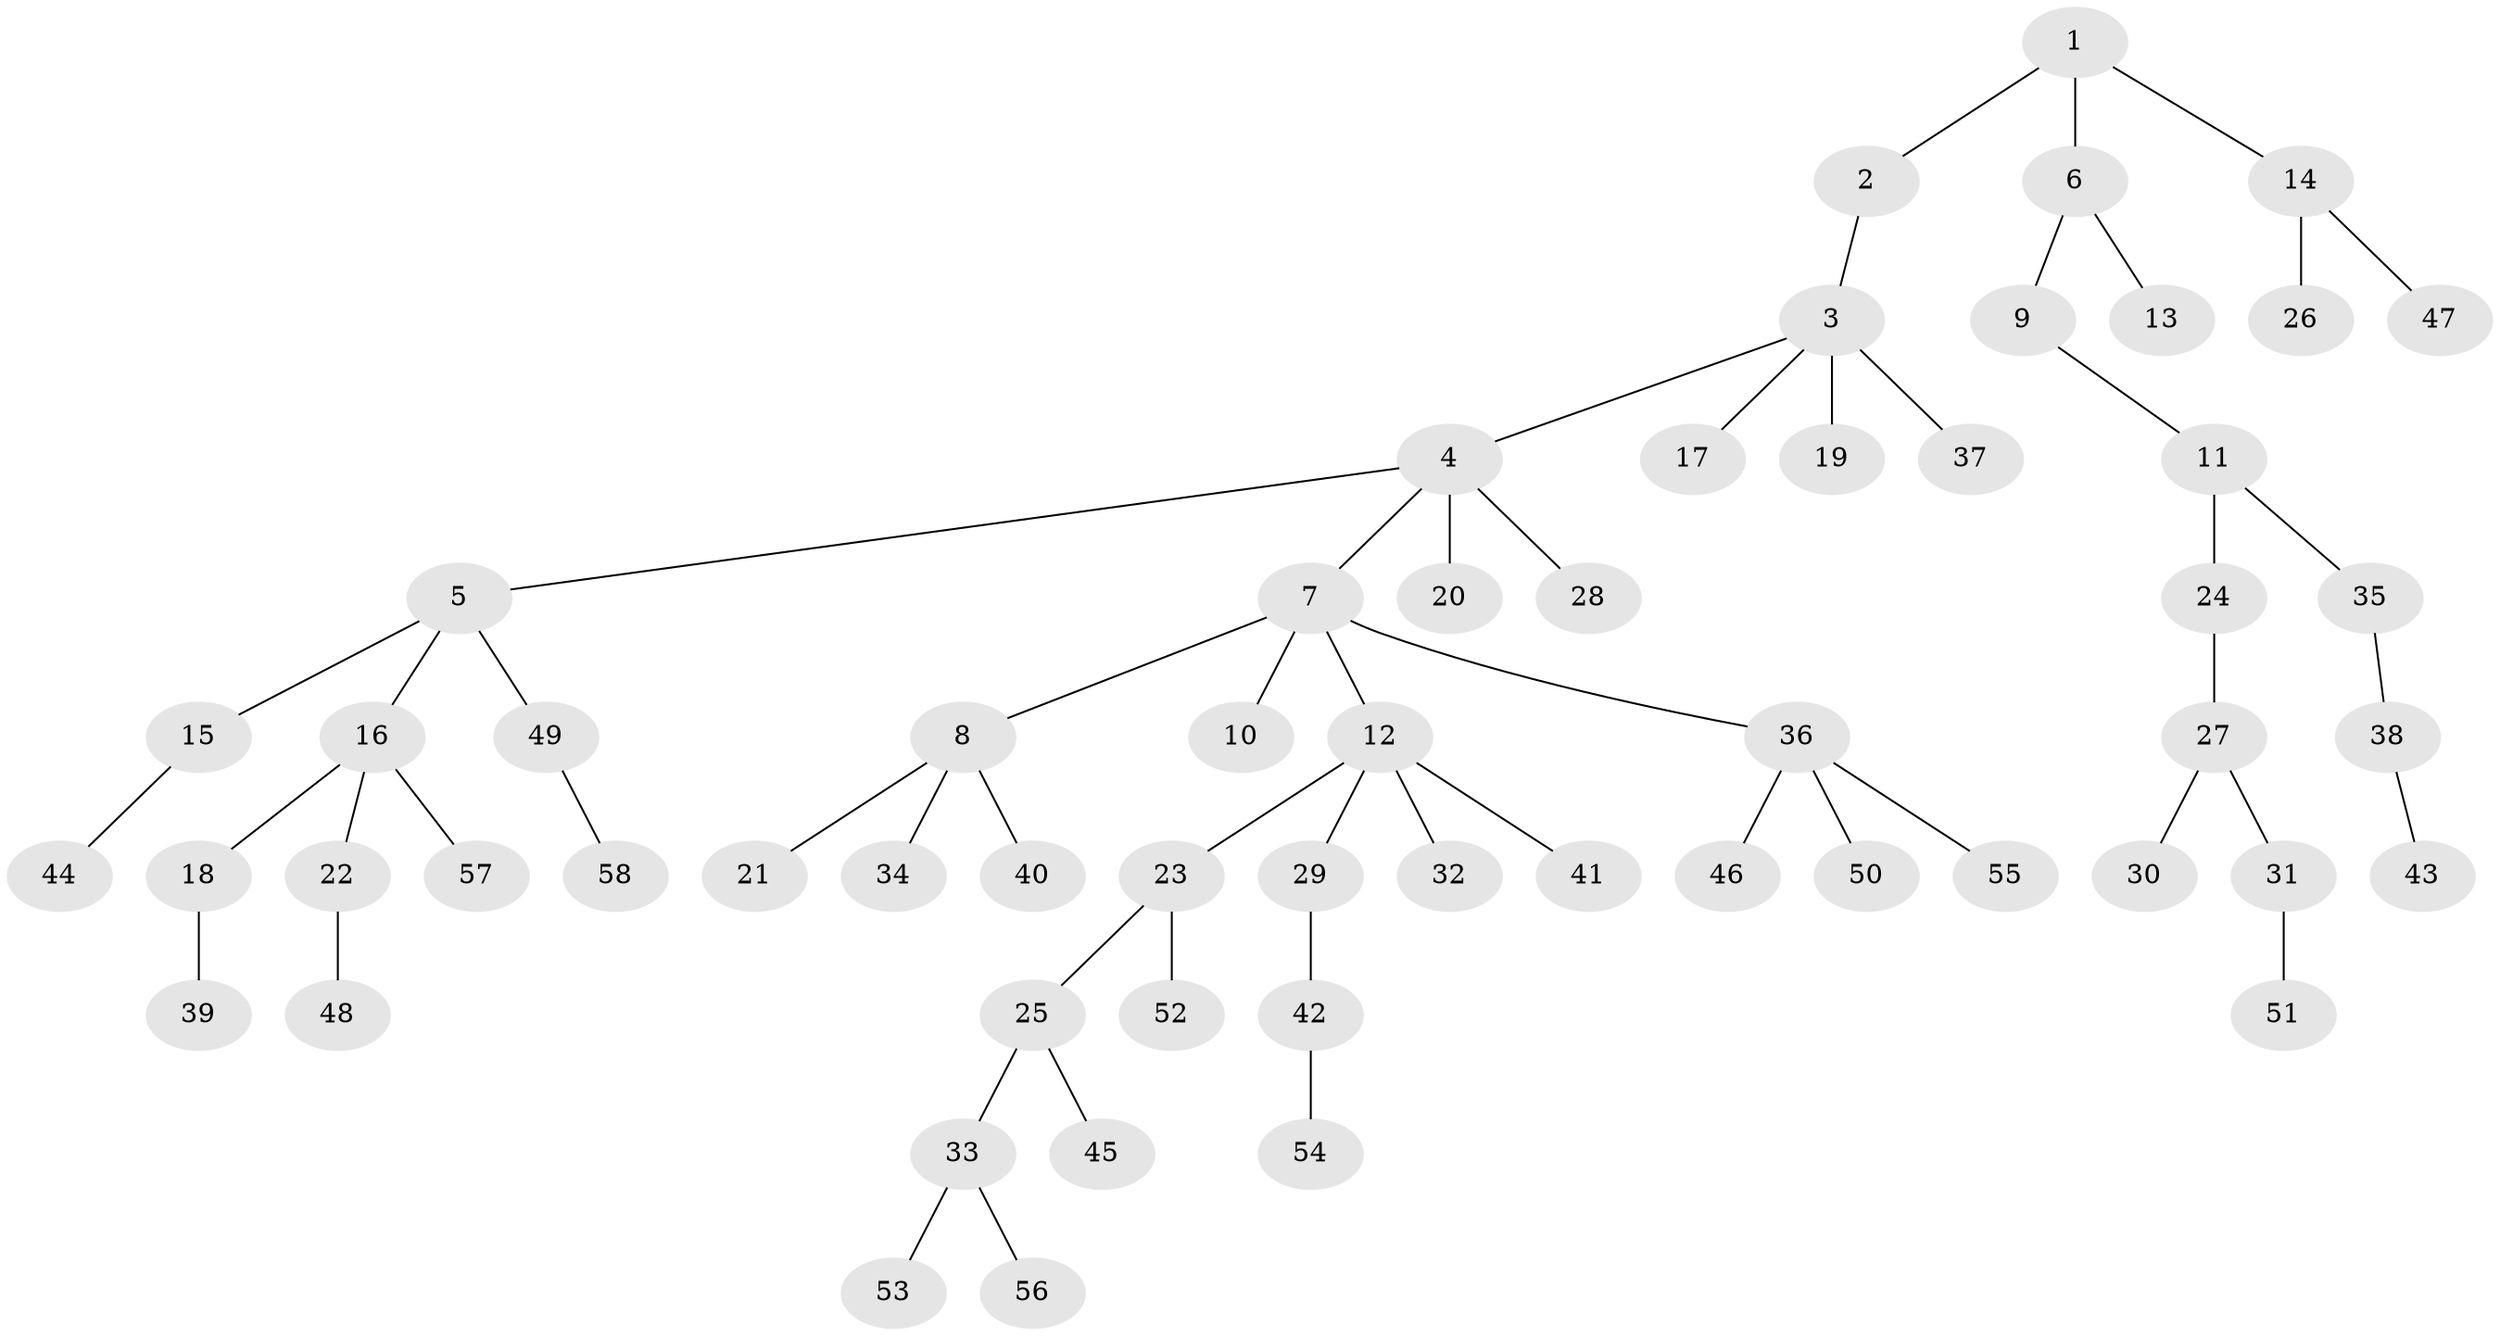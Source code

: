 // coarse degree distribution, {4: 0.13157894736842105, 2: 0.15789473684210525, 3: 0.13157894736842105, 6: 0.02631578947368421, 1: 0.5526315789473685}
// Generated by graph-tools (version 1.1) at 2025/24/03/03/25 07:24:06]
// undirected, 58 vertices, 57 edges
graph export_dot {
graph [start="1"]
  node [color=gray90,style=filled];
  1;
  2;
  3;
  4;
  5;
  6;
  7;
  8;
  9;
  10;
  11;
  12;
  13;
  14;
  15;
  16;
  17;
  18;
  19;
  20;
  21;
  22;
  23;
  24;
  25;
  26;
  27;
  28;
  29;
  30;
  31;
  32;
  33;
  34;
  35;
  36;
  37;
  38;
  39;
  40;
  41;
  42;
  43;
  44;
  45;
  46;
  47;
  48;
  49;
  50;
  51;
  52;
  53;
  54;
  55;
  56;
  57;
  58;
  1 -- 2;
  1 -- 6;
  1 -- 14;
  2 -- 3;
  3 -- 4;
  3 -- 17;
  3 -- 19;
  3 -- 37;
  4 -- 5;
  4 -- 7;
  4 -- 20;
  4 -- 28;
  5 -- 15;
  5 -- 16;
  5 -- 49;
  6 -- 9;
  6 -- 13;
  7 -- 8;
  7 -- 10;
  7 -- 12;
  7 -- 36;
  8 -- 21;
  8 -- 34;
  8 -- 40;
  9 -- 11;
  11 -- 24;
  11 -- 35;
  12 -- 23;
  12 -- 29;
  12 -- 32;
  12 -- 41;
  14 -- 26;
  14 -- 47;
  15 -- 44;
  16 -- 18;
  16 -- 22;
  16 -- 57;
  18 -- 39;
  22 -- 48;
  23 -- 25;
  23 -- 52;
  24 -- 27;
  25 -- 33;
  25 -- 45;
  27 -- 30;
  27 -- 31;
  29 -- 42;
  31 -- 51;
  33 -- 53;
  33 -- 56;
  35 -- 38;
  36 -- 46;
  36 -- 50;
  36 -- 55;
  38 -- 43;
  42 -- 54;
  49 -- 58;
}
